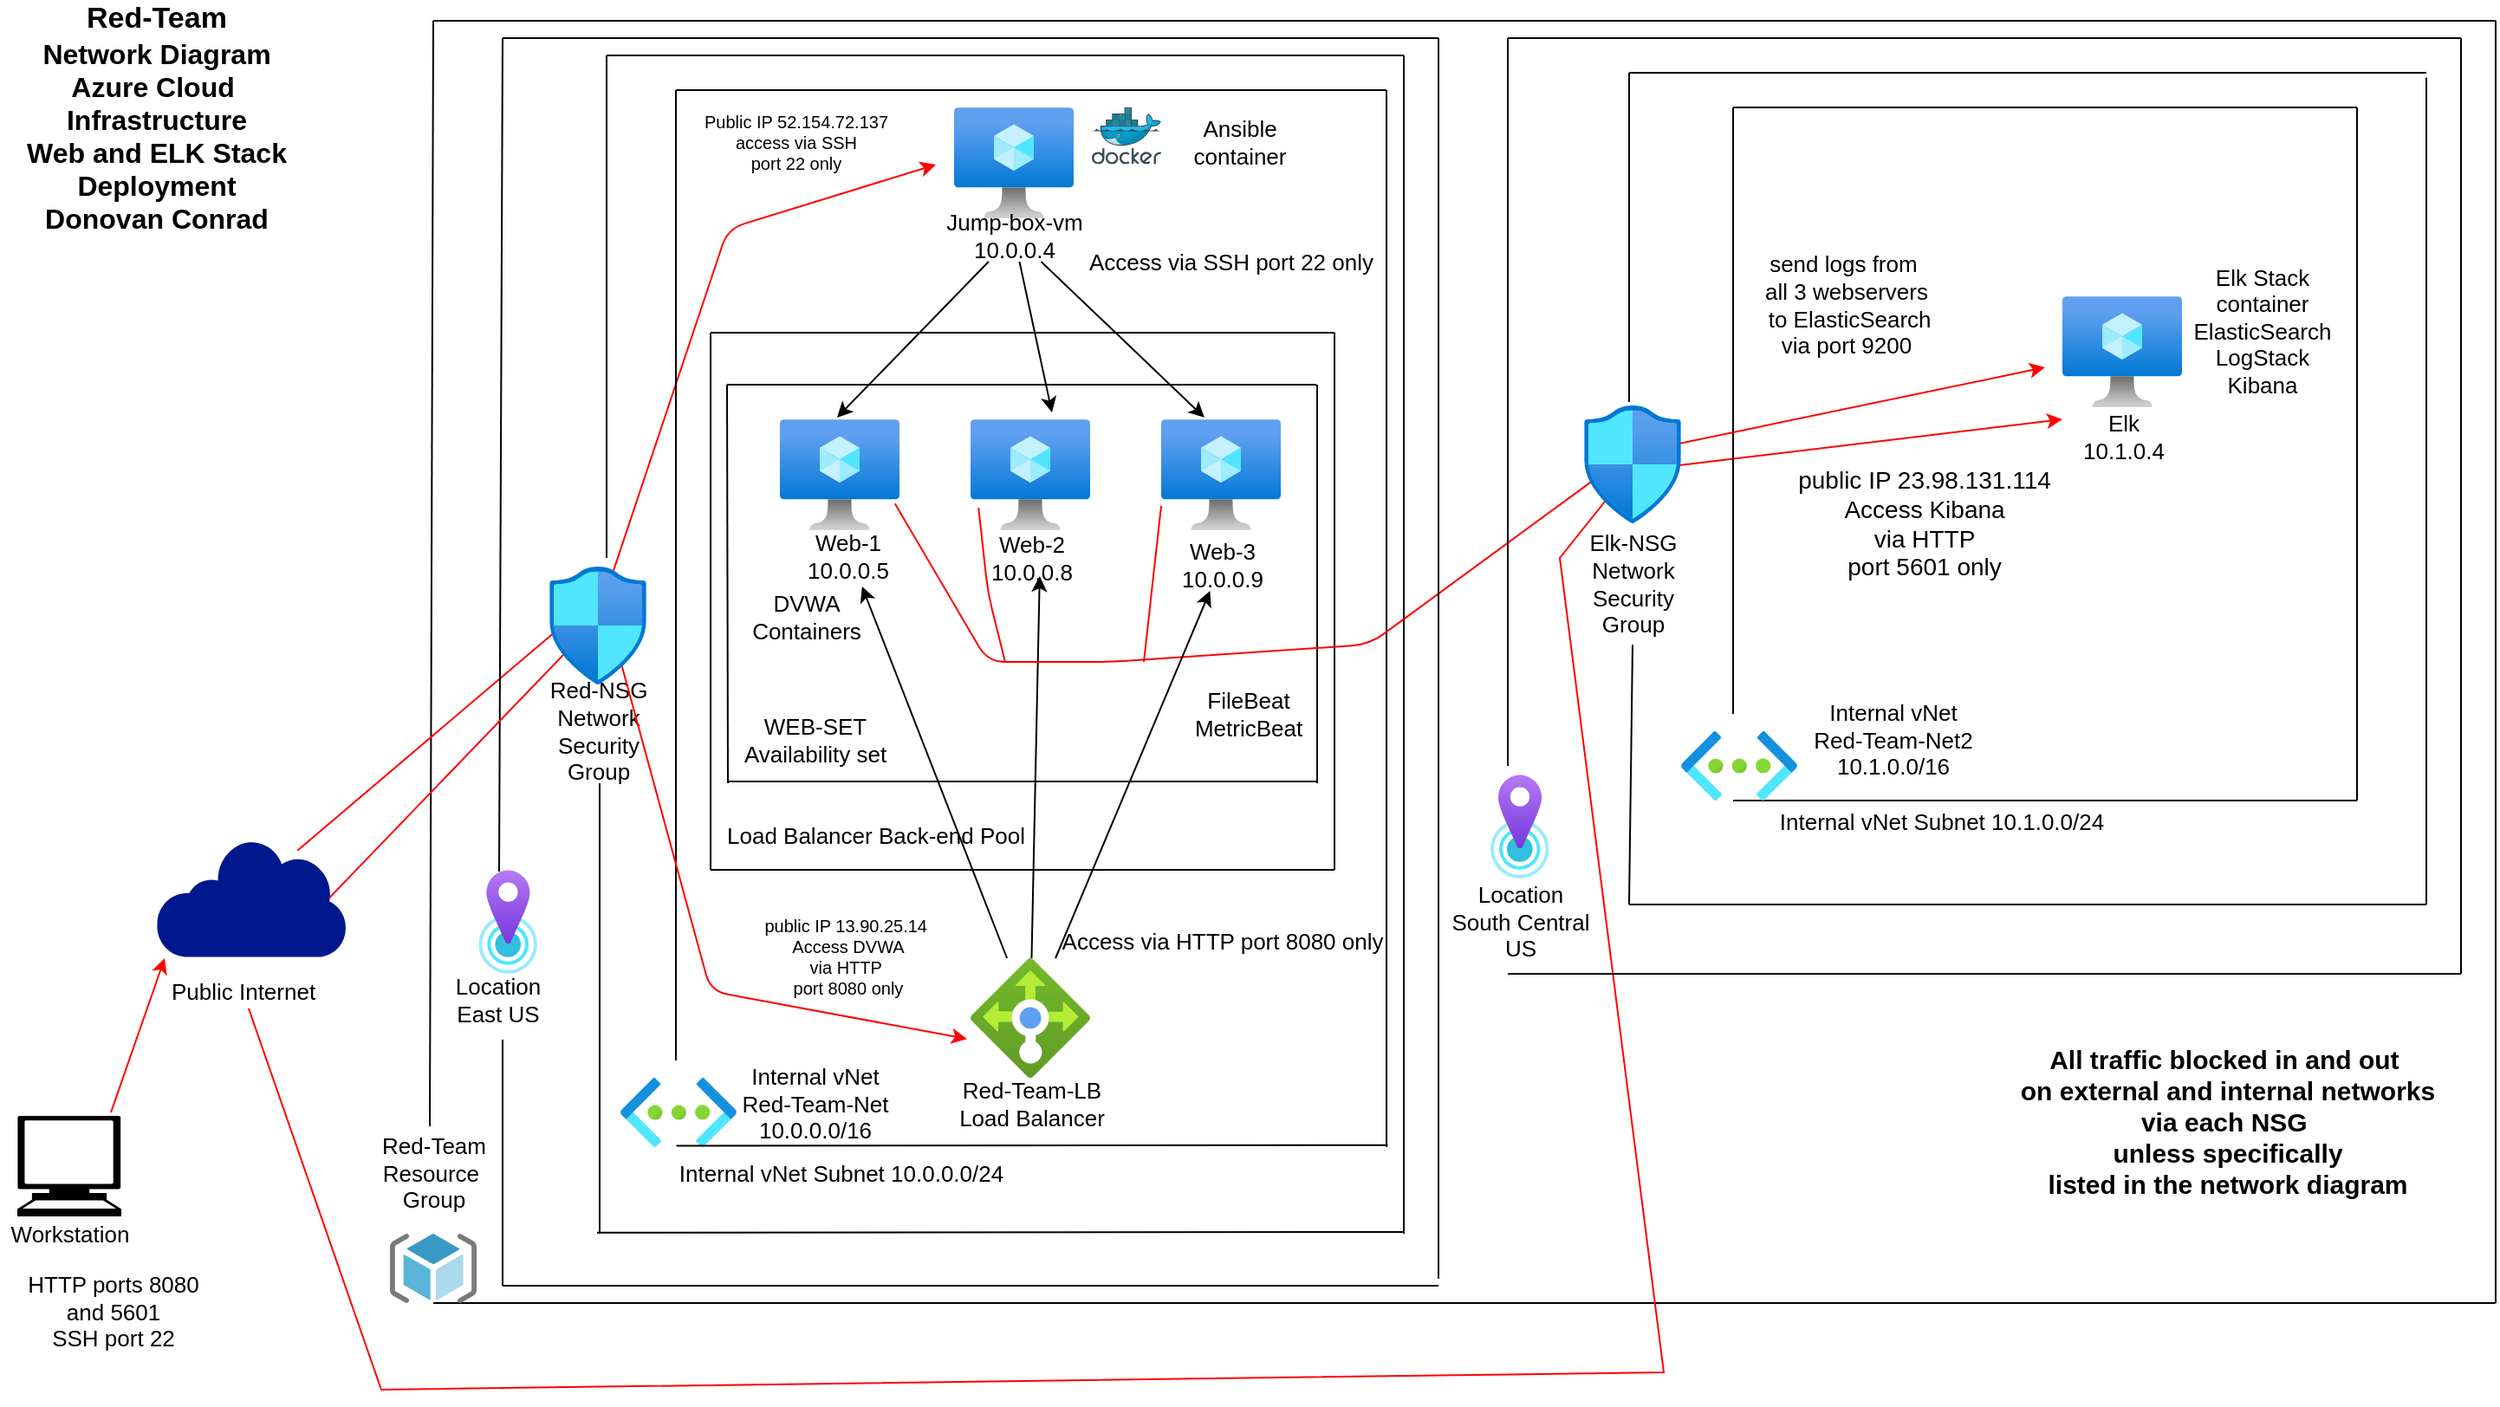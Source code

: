<mxfile version="13.9.9" type="google"><diagram id="zQIhqVB-w5W11-nqAka2" name="Page-1"><mxGraphModel dx="1038" dy="491" grid="1" gridSize="10" guides="1" tooltips="1" connect="1" arrows="1" fold="1" page="1" pageScale="1" pageWidth="850" pageHeight="1100" math="0" shadow="0"><root><mxCell id="0"/><mxCell id="1" parent="0"/><mxCell id="1DL_xK4Nz2h6n6z1T7p7-1" value="" style="aspect=fixed;html=1;points=[];align=center;image;fontSize=12;image=img/lib/azure2/compute/Virtual_Machine.svg;" parent="1" vertex="1"><mxGeometry x="550.5" y="60" width="69" height="64" as="geometry"/></mxCell><mxCell id="1DL_xK4Nz2h6n6z1T7p7-2" value="" style="aspect=fixed;html=1;points=[];align=center;image;fontSize=12;image=img/lib/azure2/compute/Virtual_Machine.svg;" parent="1" vertex="1"><mxGeometry x="450" y="240" width="69" height="64" as="geometry"/></mxCell><mxCell id="1DL_xK4Nz2h6n6z1T7p7-3" value="" style="aspect=fixed;html=1;points=[];align=center;image;fontSize=12;image=img/lib/azure2/compute/Virtual_Machine.svg;" parent="1" vertex="1"><mxGeometry x="670" y="240" width="69" height="64" as="geometry"/></mxCell><mxCell id="1DL_xK4Nz2h6n6z1T7p7-4" value="" style="aspect=fixed;html=1;points=[];align=center;image;fontSize=12;image=img/lib/azure2/compute/Virtual_Machine.svg;" parent="1" vertex="1"><mxGeometry x="560" y="240" width="69" height="64" as="geometry"/></mxCell><mxCell id="1DL_xK4Nz2h6n6z1T7p7-103" style="edgeStyle=none;rounded=0;orthogonalLoop=1;jettySize=auto;html=1;entryX=0.64;entryY=1.082;entryDx=0;entryDy=0;entryPerimeter=0;" parent="1" source="1DL_xK4Nz2h6n6z1T7p7-6" target="1DL_xK4Nz2h6n6z1T7p7-13" edge="1"><mxGeometry relative="1" as="geometry"/></mxCell><mxCell id="1DL_xK4Nz2h6n6z1T7p7-104" style="edgeStyle=none;rounded=0;orthogonalLoop=1;jettySize=auto;html=1;entryX=0.59;entryY=0.85;entryDx=0;entryDy=0;entryPerimeter=0;" parent="1" source="1DL_xK4Nz2h6n6z1T7p7-6" target="1DL_xK4Nz2h6n6z1T7p7-14" edge="1"><mxGeometry relative="1" as="geometry"/></mxCell><mxCell id="1DL_xK4Nz2h6n6z1T7p7-6" value="" style="aspect=fixed;html=1;points=[];align=center;image;fontSize=12;image=img/lib/azure2/networking/Load_Balancers.svg;" parent="1" vertex="1"><mxGeometry x="560" y="551" width="69" height="69" as="geometry"/></mxCell><mxCell id="1DL_xK4Nz2h6n6z1T7p7-10" value="" style="aspect=fixed;html=1;points=[];align=center;image;fontSize=12;image=img/lib/azure2/networking/Virtual_Networks.svg;" parent="1" vertex="1"><mxGeometry x="358" y="620" width="67" height="40" as="geometry"/></mxCell><mxCell id="1DL_xK4Nz2h6n6z1T7p7-107" style="edgeStyle=none;rounded=0;orthogonalLoop=1;jettySize=auto;html=1;entryX=0.478;entryY=-0.016;entryDx=0;entryDy=0;entryPerimeter=0;" parent="1" source="1DL_xK4Nz2h6n6z1T7p7-12" target="1DL_xK4Nz2h6n6z1T7p7-2" edge="1"><mxGeometry relative="1" as="geometry"/></mxCell><mxCell id="1DL_xK4Nz2h6n6z1T7p7-108" style="edgeStyle=none;rounded=0;orthogonalLoop=1;jettySize=auto;html=1;entryX=0.681;entryY=-0.062;entryDx=0;entryDy=0;entryPerimeter=0;" parent="1" source="1DL_xK4Nz2h6n6z1T7p7-12" target="1DL_xK4Nz2h6n6z1T7p7-4" edge="1"><mxGeometry relative="1" as="geometry"/></mxCell><mxCell id="1DL_xK4Nz2h6n6z1T7p7-109" style="edgeStyle=none;rounded=0;orthogonalLoop=1;jettySize=auto;html=1;entryX=0.362;entryY=-0.016;entryDx=0;entryDy=0;entryPerimeter=0;" parent="1" source="1DL_xK4Nz2h6n6z1T7p7-12" target="1DL_xK4Nz2h6n6z1T7p7-3" edge="1"><mxGeometry relative="1" as="geometry"/></mxCell><mxCell id="1DL_xK4Nz2h6n6z1T7p7-12" value="&lt;font style=&quot;font-size: 13px&quot;&gt;Jump-box-vm&lt;br&gt;10.0.0.4&lt;/font&gt;" style="text;html=1;resizable=0;autosize=1;align=center;verticalAlign=middle;points=[];fillColor=none;strokeColor=none;rounded=0;" parent="1" vertex="1"><mxGeometry x="540" y="119" width="90" height="30" as="geometry"/></mxCell><mxCell id="1DL_xK4Nz2h6n6z1T7p7-13" value="&lt;font style=&quot;font-size: 13px&quot;&gt;Web-1&lt;br&gt;&lt;/font&gt;&lt;font style=&quot;font-size: 13px&quot;&gt;10.0.0.5&lt;/font&gt;" style="text;html=1;resizable=0;autosize=1;align=center;verticalAlign=middle;points=[];fillColor=none;strokeColor=none;rounded=0;" parent="1" vertex="1"><mxGeometry x="459" y="304" width="60" height="30" as="geometry"/></mxCell><mxCell id="1DL_xK4Nz2h6n6z1T7p7-14" value="&lt;font style=&quot;font-size: 13px&quot;&gt;Web-2&lt;br&gt;10.0.0.8&lt;/font&gt;" style="text;html=1;resizable=0;autosize=1;align=center;verticalAlign=middle;points=[];fillColor=none;strokeColor=none;rounded=0;" parent="1" vertex="1"><mxGeometry x="564.5" y="305" width="60" height="30" as="geometry"/></mxCell><mxCell id="1DL_xK4Nz2h6n6z1T7p7-16" value="&lt;font style=&quot;font-size: 13px&quot;&gt;Red-Team-LB&lt;br&gt;Load Balancer&lt;/font&gt;" style="text;html=1;resizable=0;autosize=1;align=center;verticalAlign=middle;points=[];fillColor=none;strokeColor=none;rounded=0;" parent="1" vertex="1"><mxGeometry x="544.5" y="620" width="100" height="30" as="geometry"/></mxCell><mxCell id="1DL_xK4Nz2h6n6z1T7p7-106" value="&lt;font style=&quot;font-size: 13px&quot;&gt;Access via HTTP port 8080 only&lt;/font&gt;" style="text;html=1;resizable=0;autosize=1;align=center;verticalAlign=middle;points=[];fillColor=none;strokeColor=none;rounded=0;" parent="1" vertex="1"><mxGeometry x="604.5" y="531" width="200" height="20" as="geometry"/></mxCell><mxCell id="1DL_xK4Nz2h6n6z1T7p7-110" value="&lt;font style=&quot;font-size: 13px&quot;&gt;Access via SSH port 22 only&lt;/font&gt;" style="text;html=1;resizable=0;autosize=1;align=center;verticalAlign=middle;points=[];fillColor=none;strokeColor=none;rounded=0;" parent="1" vertex="1"><mxGeometry x="619.5" y="139" width="180" height="20" as="geometry"/></mxCell><mxCell id="1DL_xK4Nz2h6n6z1T7p7-17" value="&lt;font style=&quot;font-size: 13px&quot;&gt;Red-NSG&lt;br&gt;Network&lt;br&gt;Security&lt;br&gt;Group&lt;/font&gt;" style="text;html=1;resizable=0;autosize=1;align=center;verticalAlign=middle;points=[];fillColor=none;strokeColor=none;rounded=0;" parent="1" vertex="1"><mxGeometry x="310" y="390" width="70" height="60" as="geometry"/></mxCell><mxCell id="r9UZw7GilOjaZK9lba4t-3" value="" style="endArrow=none;html=1;" parent="1" edge="1"><mxGeometry width="50" height="50" relative="1" as="geometry"><mxPoint x="350" y="30" as="sourcePoint"/><mxPoint x="810" y="30" as="targetPoint"/></mxGeometry></mxCell><mxCell id="r9UZw7GilOjaZK9lba4t-4" value="" style="endArrow=none;html=1;" parent="1" edge="1"><mxGeometry width="50" height="50" relative="1" as="geometry"><mxPoint x="810" y="710" as="sourcePoint"/><mxPoint x="810" y="30" as="targetPoint"/></mxGeometry></mxCell><mxCell id="r9UZw7GilOjaZK9lba4t-5" value="" style="endArrow=none;html=1;" parent="1" edge="1"><mxGeometry width="50" height="50" relative="1" as="geometry"><mxPoint x="344.5" y="709.41" as="sourcePoint"/><mxPoint x="810" y="709" as="targetPoint"/><Array as="points"/></mxGeometry></mxCell><mxCell id="r9UZw7GilOjaZK9lba4t-8" value="" style="endArrow=none;html=1;" parent="1" edge="1"><mxGeometry width="50" height="50" relative="1" as="geometry"><mxPoint x="250" y="10" as="sourcePoint"/><mxPoint x="1440" y="10" as="targetPoint"/></mxGeometry></mxCell><mxCell id="r9UZw7GilOjaZK9lba4t-9" value="" style="endArrow=none;html=1;" parent="1" edge="1"><mxGeometry width="50" height="50" relative="1" as="geometry"><mxPoint x="1440" y="750" as="sourcePoint"/><mxPoint x="1440" y="10" as="targetPoint"/></mxGeometry></mxCell><mxCell id="RFESbUjClqgEmitjcKsk-2" value="Elk&lt;br&gt;10.1.0.4" style="edgeLabel;html=1;align=center;verticalAlign=middle;resizable=0;points=[];fontSize=13;" parent="r9UZw7GilOjaZK9lba4t-9" vertex="1" connectable="0"><mxGeometry x="-0.599" y="-1" relative="1" as="geometry"><mxPoint x="-216.5" y="-351.76" as="offset"/></mxGeometry></mxCell><mxCell id="r9UZw7GilOjaZK9lba4t-10" value="" style="endArrow=none;html=1;exitX=0.475;exitY=-0.04;exitDx=0;exitDy=0;exitPerimeter=0;" parent="1" source="r9UZw7GilOjaZK9lba4t-38" edge="1"><mxGeometry width="50" height="50" relative="1" as="geometry"><mxPoint x="250" y="600" as="sourcePoint"/><mxPoint x="250" y="10" as="targetPoint"/></mxGeometry></mxCell><mxCell id="r9UZw7GilOjaZK9lba4t-11" value="" style="endArrow=none;html=1;" parent="1" edge="1"><mxGeometry width="50" height="50" relative="1" as="geometry"><mxPoint x="250" y="750" as="sourcePoint"/><mxPoint x="1440" y="750" as="targetPoint"/></mxGeometry></mxCell><mxCell id="r9UZw7GilOjaZK9lba4t-14" value="" style="endArrow=classic;html=1;exitX=0.661;exitY=0.032;exitDx=0;exitDy=0;exitPerimeter=0;strokeColor=#FF0000;" parent="1" edge="1" source="1DL_xK4Nz2h6n6z1T7p7-7"><mxGeometry width="50" height="50" relative="1" as="geometry"><mxPoint x="240" y="90" as="sourcePoint"/><mxPoint x="540" y="93" as="targetPoint"/><Array as="points"><mxPoint x="420" y="130"/></Array></mxGeometry></mxCell><mxCell id="r9UZw7GilOjaZK9lba4t-15" value="&lt;font style=&quot;font-size: 10px;&quot;&gt;Public IP 52.154.72.137&lt;br style=&quot;font-size: 10px;&quot;&gt;access via SSH &lt;br style=&quot;font-size: 10px;&quot;&gt;port 22 only&lt;/font&gt;" style="text;html=1;resizable=0;autosize=1;align=center;verticalAlign=middle;points=[];fillColor=none;strokeColor=none;rounded=0;fontSize=10;" parent="1" vertex="1"><mxGeometry x="399" y="60" width="120" height="40" as="geometry"/></mxCell><mxCell id="r9UZw7GilOjaZK9lba4t-16" value="Ansible&lt;br&gt;container" style="text;html=1;resizable=0;autosize=1;align=center;verticalAlign=middle;points=[];fillColor=none;strokeColor=none;rounded=0;fontSize=13;" parent="1" vertex="1"><mxGeometry x="680" y="60" width="70" height="40" as="geometry"/></mxCell><mxCell id="r9UZw7GilOjaZK9lba4t-18" value="" style="endArrow=none;html=1;" parent="1" edge="1"><mxGeometry width="50" height="50" relative="1" as="geometry"><mxPoint x="420" y="450" as="sourcePoint"/><mxPoint x="419.5" y="220" as="targetPoint"/></mxGeometry></mxCell><mxCell id="r9UZw7GilOjaZK9lba4t-19" value="" style="endArrow=none;html=1;" parent="1" edge="1"><mxGeometry width="50" height="50" relative="1" as="geometry"><mxPoint x="419.5" y="220" as="sourcePoint"/><mxPoint x="759.5" y="220" as="targetPoint"/></mxGeometry></mxCell><mxCell id="r9UZw7GilOjaZK9lba4t-20" value="" style="endArrow=none;html=1;" parent="1" edge="1"><mxGeometry width="50" height="50" relative="1" as="geometry"><mxPoint x="420" y="449" as="sourcePoint"/><mxPoint x="760" y="449" as="targetPoint"/></mxGeometry></mxCell><mxCell id="r9UZw7GilOjaZK9lba4t-21" value="" style="endArrow=none;html=1;" parent="1" edge="1"><mxGeometry width="50" height="50" relative="1" as="geometry"><mxPoint x="760" y="450" as="sourcePoint"/><mxPoint x="760" y="220" as="targetPoint"/></mxGeometry></mxCell><mxCell id="r9UZw7GilOjaZK9lba4t-22" value="WEB-SET&lt;br style=&quot;font-size: 13px;&quot;&gt;Availability set" style="text;html=1;resizable=0;autosize=1;align=center;verticalAlign=middle;points=[];fillColor=none;strokeColor=none;rounded=0;fontSize=13;" parent="1" vertex="1"><mxGeometry x="420" y="405" width="100" height="40" as="geometry"/></mxCell><mxCell id="r9UZw7GilOjaZK9lba4t-23" value="&lt;font style=&quot;font-size: 13px&quot;&gt;Internal vNet&lt;br&gt;Red-Team-Net&lt;br&gt;10.0.0.0/16&lt;/font&gt;" style="text;html=1;resizable=0;autosize=1;align=center;verticalAlign=middle;points=[];fillColor=none;strokeColor=none;rounded=0;" parent="1" vertex="1"><mxGeometry x="420" y="610" width="100" height="50" as="geometry"/></mxCell><mxCell id="r9UZw7GilOjaZK9lba4t-24" value="" style="aspect=fixed;html=1;points=[];align=center;image;fontSize=12;image=img/lib/mscae/Docker.svg;" parent="1" vertex="1"><mxGeometry x="630" y="60" width="40" height="32.8" as="geometry"/></mxCell><mxCell id="r9UZw7GilOjaZK9lba4t-27" value="&lt;font style=&quot;font-size: 10px;&quot;&gt;public IP 13.90.25.14&amp;nbsp;&lt;br style=&quot;font-size: 10px;&quot;&gt;Access DVWA &lt;br style=&quot;font-size: 10px;&quot;&gt;via HTTP&amp;nbsp;&lt;br style=&quot;font-size: 10px;&quot;&gt;port 8080 only&lt;/font&gt;" style="text;html=1;resizable=0;autosize=1;align=center;verticalAlign=middle;points=[];fillColor=none;strokeColor=none;rounded=0;fontSize=10;" parent="1" vertex="1"><mxGeometry x="434" y="525" width="110" height="50" as="geometry"/></mxCell><mxCell id="r9UZw7GilOjaZK9lba4t-28" value="" style="endArrow=none;html=1;fontSize=13;" parent="1" edge="1"><mxGeometry width="50" height="50" relative="1" as="geometry"><mxPoint x="390" y="610" as="sourcePoint"/><mxPoint x="390" y="50" as="targetPoint"/></mxGeometry></mxCell><mxCell id="r9UZw7GilOjaZK9lba4t-29" value="" style="endArrow=none;html=1;fontSize=13;" parent="1" edge="1"><mxGeometry width="50" height="50" relative="1" as="geometry"><mxPoint x="800" y="50" as="sourcePoint"/><mxPoint x="390" y="50" as="targetPoint"/></mxGeometry></mxCell><mxCell id="r9UZw7GilOjaZK9lba4t-30" value="" style="endArrow=none;html=1;fontSize=13;" parent="1" edge="1"><mxGeometry width="50" height="50" relative="1" as="geometry"><mxPoint x="800" y="660" as="sourcePoint"/><mxPoint x="800" y="50" as="targetPoint"/></mxGeometry></mxCell><mxCell id="r9UZw7GilOjaZK9lba4t-31" value="" style="endArrow=none;html=1;fontSize=13;" parent="1" edge="1"><mxGeometry width="50" height="50" relative="1" as="geometry"><mxPoint x="390.25" y="659.23" as="sourcePoint"/><mxPoint x="800.75" y="658.82" as="targetPoint"/></mxGeometry></mxCell><mxCell id="r9UZw7GilOjaZK9lba4t-34" value="" style="endArrow=none;html=1;fontSize=13;" parent="1" edge="1"><mxGeometry width="50" height="50" relative="1" as="geometry"><mxPoint x="350" y="320" as="sourcePoint"/><mxPoint x="350" y="30" as="targetPoint"/></mxGeometry></mxCell><mxCell id="r9UZw7GilOjaZK9lba4t-35" value="" style="endArrow=none;html=1;fontSize=13;" parent="1" edge="1"><mxGeometry width="50" height="50" relative="1" as="geometry"><mxPoint x="346" y="710" as="sourcePoint"/><mxPoint x="346" y="450" as="targetPoint"/></mxGeometry></mxCell><mxCell id="r9UZw7GilOjaZK9lba4t-37" value="" style="aspect=fixed;html=1;points=[];align=center;image;fontSize=12;image=img/lib/mscae/ResourceGroup.svg;" parent="1" vertex="1"><mxGeometry x="225" y="710" width="50" height="40" as="geometry"/></mxCell><mxCell id="r9UZw7GilOjaZK9lba4t-38" value="&lt;div&gt;Red-Team&lt;/div&gt;&lt;div&gt;Resource&amp;nbsp;&lt;/div&gt;&lt;div&gt;Group&lt;/div&gt;" style="text;html=1;resizable=0;autosize=1;align=center;verticalAlign=middle;points=[];fillColor=none;strokeColor=none;rounded=0;fontSize=13;" parent="1" vertex="1"><mxGeometry x="210" y="650" width="80" height="50" as="geometry"/></mxCell><mxCell id="r9UZw7GilOjaZK9lba4t-40" value="&lt;b style=&quot;font-size: 17px&quot;&gt;Red-Team&lt;br&gt;&lt;/b&gt;&lt;b&gt;&lt;font style=&quot;font-size: 16px&quot;&gt;Network Diagram&lt;br&gt;Azure Cloud&amp;nbsp;&lt;br&gt;Infrastructure&lt;br&gt;Web and ELK Stack &lt;br&gt;Deployment&lt;br&gt;Donovan Conrad&lt;br&gt;&lt;br&gt;&lt;/font&gt;&lt;/b&gt;" style="text;html=1;resizable=0;autosize=1;align=center;verticalAlign=middle;points=[];fillColor=none;strokeColor=none;rounded=0;fontSize=13;" parent="1" vertex="1"><mxGeometry x="5" y="6.4" width="170" height="140" as="geometry"/></mxCell><mxCell id="r9UZw7GilOjaZK9lba4t-42" value="" style="aspect=fixed;pointerEvents=1;shadow=0;dashed=0;html=1;strokeColor=none;labelPosition=center;verticalLabelPosition=bottom;verticalAlign=top;align=center;fillColor=#00188D;shape=mxgraph.mscae.enterprise.internet;fontSize=13;" parent="1" vertex="1"><mxGeometry x="90" y="482" width="110" height="68.2" as="geometry"/></mxCell><mxCell id="RFESbUjClqgEmitjcKsk-20" value="" style="edgeStyle=none;rounded=0;orthogonalLoop=1;jettySize=auto;html=1;fontSize=13;strokeColor=#FF0000;" parent="1" source="r9UZw7GilOjaZK9lba4t-43" edge="1"><mxGeometry relative="1" as="geometry"><mxPoint x="1190" y="240" as="targetPoint"/><Array as="points"><mxPoint x="220" y="800"/><mxPoint x="960" y="790"/><mxPoint x="900" y="320"/><mxPoint x="940" y="270"/></Array></mxGeometry></mxCell><mxCell id="r9UZw7GilOjaZK9lba4t-43" value="Public Internet&lt;br&gt;" style="text;html=1;resizable=0;autosize=1;align=center;verticalAlign=middle;points=[];fillColor=none;strokeColor=none;rounded=0;fontSize=13;" parent="1" vertex="1"><mxGeometry x="90" y="560" width="100" height="20" as="geometry"/></mxCell><mxCell id="r9UZw7GilOjaZK9lba4t-44" value="" style="endArrow=none;html=1;fontSize=13;entryX=0.046;entryY=0.562;entryDx=0;entryDy=0;entryPerimeter=0;exitX=0.742;exitY=0.1;exitDx=0;exitDy=0;exitPerimeter=0;strokeColor=#FF0000;" parent="1" source="r9UZw7GilOjaZK9lba4t-42" edge="1" target="1DL_xK4Nz2h6n6z1T7p7-7"><mxGeometry width="50" height="50" relative="1" as="geometry"><mxPoint x="86" y="470" as="sourcePoint"/><mxPoint x="240" y="90" as="targetPoint"/><Array as="points"/></mxGeometry></mxCell><mxCell id="r9UZw7GilOjaZK9lba4t-47" value="" style="endArrow=none;html=1;fontSize=13;" parent="1" edge="1"><mxGeometry width="50" height="50" relative="1" as="geometry"><mxPoint x="410" y="190" as="sourcePoint"/><mxPoint x="770" y="190" as="targetPoint"/></mxGeometry></mxCell><mxCell id="r9UZw7GilOjaZK9lba4t-48" value="" style="endArrow=none;html=1;fontSize=13;" parent="1" edge="1"><mxGeometry width="50" height="50" relative="1" as="geometry"><mxPoint x="410" y="500" as="sourcePoint"/><mxPoint x="770" y="500" as="targetPoint"/></mxGeometry></mxCell><mxCell id="r9UZw7GilOjaZK9lba4t-49" value="" style="endArrow=none;html=1;fontSize=13;" parent="1" edge="1"><mxGeometry width="50" height="50" relative="1" as="geometry"><mxPoint x="770" y="500" as="sourcePoint"/><mxPoint x="770" y="190" as="targetPoint"/></mxGeometry></mxCell><mxCell id="r9UZw7GilOjaZK9lba4t-50" value="" style="endArrow=none;html=1;fontSize=13;" parent="1" edge="1"><mxGeometry width="50" height="50" relative="1" as="geometry"><mxPoint x="410" y="500" as="sourcePoint"/><mxPoint x="410" y="190" as="targetPoint"/></mxGeometry></mxCell><mxCell id="r9UZw7GilOjaZK9lba4t-51" value="Load Balancer Back-end Pool" style="text;html=1;resizable=0;autosize=1;align=center;verticalAlign=middle;points=[];fillColor=none;strokeColor=none;rounded=0;fontSize=13;" parent="1" vertex="1"><mxGeometry x="410" y="470" width="190" height="20" as="geometry"/></mxCell><mxCell id="r9UZw7GilOjaZK9lba4t-53" value="DVWA &lt;br&gt;Containers" style="text;html=1;resizable=0;autosize=1;align=center;verticalAlign=middle;points=[];fillColor=none;strokeColor=none;rounded=0;fontSize=13;" parent="1" vertex="1"><mxGeometry x="425" y="334" width="80" height="40" as="geometry"/></mxCell><mxCell id="r9UZw7GilOjaZK9lba4t-54" value="Internal vNet Subnet 10.0.0.0/24" style="text;html=1;resizable=0;autosize=1;align=center;verticalAlign=middle;points=[];fillColor=none;strokeColor=none;rounded=0;fontSize=13;" parent="1" vertex="1"><mxGeometry x="384.5" y="665" width="200" height="20" as="geometry"/></mxCell><mxCell id="r9UZw7GilOjaZK9lba4t-56" value="" style="shape=mxgraph.signs.tech.computer;html=1;pointerEvents=1;fillColor=#000000;strokeColor=none;verticalLabelPosition=bottom;verticalAlign=top;align=center;fontSize=13;" parent="1" vertex="1"><mxGeometry x="10" y="642" width="60" height="58" as="geometry"/></mxCell><mxCell id="r9UZw7GilOjaZK9lba4t-57" value="Workstation" style="text;html=1;resizable=0;autosize=1;align=center;verticalAlign=middle;points=[];fillColor=none;strokeColor=none;rounded=0;fontSize=13;" parent="1" vertex="1"><mxGeometry y="700" width="80" height="20" as="geometry"/></mxCell><mxCell id="r9UZw7GilOjaZK9lba4t-58" value="" style="endArrow=classic;html=1;fontSize=13;entryX=0.05;entryY=-0.45;entryDx=0;entryDy=0;entryPerimeter=0;strokeColor=#FF0000;" parent="1" target="r9UZw7GilOjaZK9lba4t-43" edge="1"><mxGeometry width="50" height="50" relative="1" as="geometry"><mxPoint x="64" y="640" as="sourcePoint"/><mxPoint x="440" y="320" as="targetPoint"/><Array as="points"/></mxGeometry></mxCell><mxCell id="r9UZw7GilOjaZK9lba4t-59" value="HTTP ports 8080&lt;br&gt;and 5601&lt;br&gt;SSH port 22" style="text;html=1;resizable=0;autosize=1;align=center;verticalAlign=middle;points=[];fillColor=none;strokeColor=none;rounded=0;fontSize=13;" parent="1" vertex="1"><mxGeometry x="10" y="730" width="110" height="50" as="geometry"/></mxCell><mxCell id="RFESbUjClqgEmitjcKsk-1" value="" style="aspect=fixed;html=1;points=[];align=center;image;fontSize=12;image=img/lib/azure2/compute/Virtual_Machine.svg;" parent="1" vertex="1"><mxGeometry x="1190" y="169" width="69" height="64" as="geometry"/></mxCell><mxCell id="RFESbUjClqgEmitjcKsk-4" value="" style="endArrow=none;html=1;fontSize=13;" parent="1" edge="1"><mxGeometry width="50" height="50" relative="1" as="geometry"><mxPoint x="1000" y="410" as="sourcePoint"/><mxPoint x="1000" y="60" as="targetPoint"/></mxGeometry></mxCell><mxCell id="RFESbUjClqgEmitjcKsk-5" value="" style="endArrow=none;html=1;fontSize=13;" parent="1" edge="1"><mxGeometry width="50" height="50" relative="1" as="geometry"><mxPoint x="1360" y="460" as="sourcePoint"/><mxPoint x="1360" y="60" as="targetPoint"/></mxGeometry></mxCell><mxCell id="RFESbUjClqgEmitjcKsk-6" value="" style="endArrow=none;html=1;fontSize=13;" parent="1" edge="1"><mxGeometry width="50" height="50" relative="1" as="geometry"><mxPoint x="1000" y="60" as="sourcePoint"/><mxPoint x="1360" y="60" as="targetPoint"/></mxGeometry></mxCell><mxCell id="RFESbUjClqgEmitjcKsk-7" value="" style="endArrow=none;html=1;fontSize=13;" parent="1" edge="1"><mxGeometry width="50" height="50" relative="1" as="geometry"><mxPoint x="1000" y="460" as="sourcePoint"/><mxPoint x="1360" y="460" as="targetPoint"/></mxGeometry></mxCell><mxCell id="RFESbUjClqgEmitjcKsk-8" value="Internal vNet Subnet 10.1.0.0/24" style="text;html=1;resizable=0;autosize=1;align=center;verticalAlign=middle;points=[];fillColor=none;strokeColor=none;rounded=0;fontSize=13;" parent="1" vertex="1"><mxGeometry x="1020" y="462.0" width="200" height="20" as="geometry"/></mxCell><mxCell id="RFESbUjClqgEmitjcKsk-10" value="&lt;div&gt;Internal vNet&lt;/div&gt;&lt;div&gt;Red-Team-Net2&lt;/div&gt;&lt;div&gt;10.1.0.0/16&lt;/div&gt;" style="text;html=1;resizable=0;autosize=1;align=center;verticalAlign=middle;points=[];fillColor=none;strokeColor=none;rounded=0;fontSize=13;" parent="1" vertex="1"><mxGeometry x="1037" y="400" width="110" height="50" as="geometry"/></mxCell><mxCell id="RFESbUjClqgEmitjcKsk-11" value="" style="aspect=fixed;html=1;points=[];align=center;image;fontSize=12;image=img/lib/azure2/networking/Virtual_Networks.svg;" parent="1" vertex="1"><mxGeometry x="970" y="420" width="67" height="40" as="geometry"/></mxCell><mxCell id="RFESbUjClqgEmitjcKsk-13" value="Elk-NSG&lt;br&gt;Network&lt;br&gt;Security&lt;br&gt;Group" style="text;html=1;resizable=0;autosize=1;align=center;verticalAlign=middle;points=[];fillColor=none;strokeColor=none;rounded=0;fontSize=13;" parent="1" vertex="1"><mxGeometry x="907" y="300" width="70" height="70" as="geometry"/></mxCell><mxCell id="RFESbUjClqgEmitjcKsk-14" value="" style="endArrow=none;html=1;fontSize=13;" parent="1" edge="1"><mxGeometry width="50" height="50" relative="1" as="geometry"><mxPoint x="940" y="230" as="sourcePoint"/><mxPoint x="940" y="40" as="targetPoint"/></mxGeometry></mxCell><mxCell id="RFESbUjClqgEmitjcKsk-15" value="" style="endArrow=none;html=1;fontSize=13;" parent="1" edge="1"><mxGeometry width="50" height="50" relative="1" as="geometry"><mxPoint x="940" y="40" as="sourcePoint"/><mxPoint x="1400" y="40" as="targetPoint"/></mxGeometry></mxCell><mxCell id="RFESbUjClqgEmitjcKsk-16" value="" style="endArrow=none;html=1;fontSize=13;" parent="1" edge="1"><mxGeometry width="50" height="50" relative="1" as="geometry"><mxPoint x="1400" y="520" as="sourcePoint"/><mxPoint x="1400" y="42.8" as="targetPoint"/></mxGeometry></mxCell><mxCell id="RFESbUjClqgEmitjcKsk-17" value="" style="endArrow=none;html=1;fontSize=13;" parent="1" edge="1"><mxGeometry width="50" height="50" relative="1" as="geometry"><mxPoint x="940" y="520" as="sourcePoint"/><mxPoint x="1400" y="520" as="targetPoint"/></mxGeometry></mxCell><mxCell id="RFESbUjClqgEmitjcKsk-18" value="" style="endArrow=none;html=1;fontSize=13;" parent="1" edge="1"><mxGeometry width="50" height="50" relative="1" as="geometry"><mxPoint x="940" y="520" as="sourcePoint"/><mxPoint x="942" y="370" as="targetPoint"/></mxGeometry></mxCell><mxCell id="RFESbUjClqgEmitjcKsk-19" value="Elk Stack&lt;br&gt;container&lt;br&gt;ElasticSearch&lt;br&gt;LogStack&lt;br&gt;Kibana&lt;br&gt;" style="text;html=1;resizable=0;autosize=1;align=center;verticalAlign=middle;points=[];fillColor=none;strokeColor=none;rounded=0;fontSize=13;" parent="1" vertex="1"><mxGeometry x="1260" y="144" width="90" height="90" as="geometry"/></mxCell><mxCell id="RFESbUjClqgEmitjcKsk-24" value="&lt;div style=&quot;font-size: 15px&quot;&gt;&lt;b&gt;&lt;font style=&quot;font-size: 15px&quot;&gt;All traffic blocked in and out&amp;nbsp;&lt;/font&gt;&lt;/b&gt;&lt;/div&gt;&lt;div style=&quot;font-size: 15px&quot;&gt;&lt;b&gt;&lt;font style=&quot;font-size: 15px&quot;&gt;on external and internal networks&lt;/font&gt;&lt;/b&gt;&lt;/div&gt;&lt;div style=&quot;font-size: 15px&quot;&gt;&lt;b&gt;&lt;font style=&quot;font-size: 15px&quot;&gt;via each NSG&amp;nbsp;&lt;/font&gt;&lt;/b&gt;&lt;/div&gt;&lt;div style=&quot;font-size: 15px&quot;&gt;&lt;b&gt;&lt;font style=&quot;font-size: 15px&quot;&gt;unless specifically&lt;/font&gt;&lt;/b&gt;&lt;/div&gt;&lt;div style=&quot;font-size: 15px&quot;&gt;&lt;b&gt;&lt;font style=&quot;font-size: 15px&quot;&gt;listed in the network diagram&lt;/font&gt;&lt;/b&gt;&lt;/div&gt;" style="text;html=1;resizable=0;autosize=1;align=center;verticalAlign=middle;points=[];fillColor=none;strokeColor=none;rounded=0;fontSize=13;" parent="1" vertex="1"><mxGeometry x="1160" y="600" width="250" height="90" as="geometry"/></mxCell><mxCell id="RFESbUjClqgEmitjcKsk-25" value="" style="endArrow=classic;html=1;fontSize=13;exitX=0.962;exitY=0.76;exitDx=0;exitDy=0;exitPerimeter=0;strokeColor=#FF0000;" parent="1" source="1DL_xK4Nz2h6n6z1T7p7-2" edge="1"><mxGeometry width="50" height="50" relative="1" as="geometry"><mxPoint x="680" y="380" as="sourcePoint"/><mxPoint x="1180" y="210" as="targetPoint"/><Array as="points"><mxPoint x="570" y="380"/><mxPoint x="640" y="380"/><mxPoint x="790" y="370"/><mxPoint x="940" y="260"/></Array></mxGeometry></mxCell><mxCell id="RFESbUjClqgEmitjcKsk-26" value="" style="endArrow=none;html=1;fontSize=13;entryX=0.067;entryY=0.797;entryDx=0;entryDy=0;entryPerimeter=0;strokeColor=#FF0000;" parent="1" target="1DL_xK4Nz2h6n6z1T7p7-4" edge="1"><mxGeometry width="50" height="50" relative="1" as="geometry"><mxPoint x="580" y="380" as="sourcePoint"/><mxPoint x="562" y="310" as="targetPoint"/><Array as="points"><mxPoint x="570" y="340"/></Array></mxGeometry></mxCell><mxCell id="RFESbUjClqgEmitjcKsk-28" value="" style="endArrow=none;html=1;fontSize=13;entryX=0;entryY=0.781;entryDx=0;entryDy=0;entryPerimeter=0;strokeColor=#FF0000;" parent="1" target="1DL_xK4Nz2h6n6z1T7p7-3" edge="1"><mxGeometry width="50" height="50" relative="1" as="geometry"><mxPoint x="660" y="380" as="sourcePoint"/><mxPoint x="733" y="290" as="targetPoint"/></mxGeometry></mxCell><mxCell id="1DL_xK4Nz2h6n6z1T7p7-15" value="&lt;font style=&quot;font-size: 13px&quot;&gt;Web-3&lt;br&gt;10.0.0.9&lt;/font&gt;" style="text;html=1;resizable=0;autosize=1;align=center;verticalAlign=middle;points=[];fillColor=none;strokeColor=none;rounded=0;" parent="1" vertex="1"><mxGeometry x="674.5" y="309" width="60" height="30" as="geometry"/></mxCell><mxCell id="RFESbUjClqgEmitjcKsk-29" style="edgeStyle=none;rounded=0;orthogonalLoop=1;jettySize=auto;html=1;" parent="1" source="1DL_xK4Nz2h6n6z1T7p7-6" target="1DL_xK4Nz2h6n6z1T7p7-15" edge="1"><mxGeometry relative="1" as="geometry"><mxPoint x="603.198" y="551" as="sourcePoint"/><mxPoint x="669" y="290" as="targetPoint"/></mxGeometry></mxCell><mxCell id="RFESbUjClqgEmitjcKsk-30" value="&lt;font style=&quot;font-size: 14px&quot;&gt;public IP 23.98.131.114&lt;br&gt;Access Kibana &lt;br&gt;via HTTP&lt;br&gt;port 5601 only&lt;/font&gt;" style="text;html=1;resizable=0;autosize=1;align=center;verticalAlign=middle;points=[];fillColor=none;strokeColor=none;rounded=0;fontSize=13;" parent="1" vertex="1"><mxGeometry x="1030" y="265" width="160" height="70" as="geometry"/></mxCell><mxCell id="RFESbUjClqgEmitjcKsk-31" value="send logs from&amp;nbsp;&lt;br&gt;all 3 webservers&lt;br&gt;&amp;nbsp;to ElasticSearch&lt;br&gt;via port 9200" style="text;html=1;resizable=0;autosize=1;align=center;verticalAlign=middle;points=[];fillColor=none;strokeColor=none;rounded=0;fontSize=13;" parent="1" vertex="1"><mxGeometry x="1010" y="139" width="110" height="70" as="geometry"/></mxCell><mxCell id="RFESbUjClqgEmitjcKsk-33" value="FileBeat&lt;br&gt;MetricBeat&lt;br&gt;" style="text;html=1;resizable=0;autosize=1;align=center;verticalAlign=middle;points=[];fillColor=none;strokeColor=none;rounded=0;fontSize=13;" parent="1" vertex="1"><mxGeometry x="680" y="390" width="80" height="40" as="geometry"/></mxCell><mxCell id="KKUXpGgMfnoOpFadMLFp-1" value="" style="endArrow=none;html=1;" parent="1" edge="1"><mxGeometry width="50" height="50" relative="1" as="geometry"><mxPoint x="290" y="20" as="sourcePoint"/><mxPoint x="830" y="20" as="targetPoint"/></mxGeometry></mxCell><mxCell id="KKUXpGgMfnoOpFadMLFp-2" value="" style="endArrow=none;html=1;" parent="1" edge="1"><mxGeometry width="50" height="50" relative="1" as="geometry"><mxPoint x="830" y="736" as="sourcePoint"/><mxPoint x="830" y="20" as="targetPoint"/></mxGeometry></mxCell><mxCell id="KKUXpGgMfnoOpFadMLFp-3" value="" style="endArrow=none;html=1;" parent="1" edge="1"><mxGeometry width="50" height="50" relative="1" as="geometry"><mxPoint x="290" y="740" as="sourcePoint"/><mxPoint x="830" y="740" as="targetPoint"/></mxGeometry></mxCell><mxCell id="KKUXpGgMfnoOpFadMLFp-4" value="" style="endArrow=none;html=1;exitX=0.349;exitY=0.017;exitDx=0;exitDy=0;exitPerimeter=0;" parent="1" source="KKUXpGgMfnoOpFadMLFp-7" edge="1"><mxGeometry width="50" height="50" relative="1" as="geometry"><mxPoint x="290" y="490" as="sourcePoint"/><mxPoint x="290" y="20" as="targetPoint"/></mxGeometry></mxCell><mxCell id="KKUXpGgMfnoOpFadMLFp-5" value="&lt;font style=&quot;font-size: 13px&quot;&gt;Location&lt;br&gt;East US&lt;/font&gt;" style="text;html=1;resizable=0;autosize=1;align=center;verticalAlign=middle;points=[];fillColor=none;strokeColor=none;rounded=0;" parent="1" vertex="1"><mxGeometry x="257" y="560" width="60" height="30" as="geometry"/></mxCell><mxCell id="KKUXpGgMfnoOpFadMLFp-6" value="" style="endArrow=none;html=1;entryX=0.55;entryY=1.267;entryDx=0;entryDy=0;entryPerimeter=0;" parent="1" target="KKUXpGgMfnoOpFadMLFp-5" edge="1"><mxGeometry width="50" height="50" relative="1" as="geometry"><mxPoint x="290" y="740" as="sourcePoint"/><mxPoint x="750" y="480" as="targetPoint"/></mxGeometry></mxCell><mxCell id="KKUXpGgMfnoOpFadMLFp-7" value="" style="aspect=fixed;html=1;points=[];align=center;image;fontSize=12;image=img/lib/azure2/general/Location.svg;" parent="1" vertex="1"><mxGeometry x="276.2" y="500" width="33.8" height="60" as="geometry"/></mxCell><mxCell id="KKUXpGgMfnoOpFadMLFp-9" value="" style="endArrow=none;html=1;" parent="1" edge="1"><mxGeometry width="50" height="50" relative="1" as="geometry"><mxPoint x="870" y="20" as="sourcePoint"/><mxPoint x="1420" y="20" as="targetPoint"/></mxGeometry></mxCell><mxCell id="KKUXpGgMfnoOpFadMLFp-10" value="" style="endArrow=none;html=1;" parent="1" edge="1"><mxGeometry width="50" height="50" relative="1" as="geometry"><mxPoint x="1420" y="560" as="sourcePoint"/><mxPoint x="1420" y="20" as="targetPoint"/></mxGeometry></mxCell><mxCell id="KKUXpGgMfnoOpFadMLFp-11" value="" style="endArrow=none;html=1;" parent="1" edge="1"><mxGeometry width="50" height="50" relative="1" as="geometry"><mxPoint x="870" y="560" as="sourcePoint"/><mxPoint x="1420" y="560" as="targetPoint"/></mxGeometry></mxCell><mxCell id="KKUXpGgMfnoOpFadMLFp-15" value="" style="aspect=fixed;html=1;points=[];align=center;image;fontSize=12;image=img/lib/azure2/general/Location.svg;" parent="1" vertex="1"><mxGeometry x="860" y="445" width="33.8" height="60" as="geometry"/></mxCell><mxCell id="KKUXpGgMfnoOpFadMLFp-17" value="&lt;font style=&quot;font-size: 13px&quot;&gt;Location&lt;br&gt;South Central&lt;br&gt;US&lt;br&gt;&lt;/font&gt;" style="text;html=1;resizable=0;autosize=1;align=center;verticalAlign=middle;points=[];fillColor=none;strokeColor=none;rounded=0;" parent="1" vertex="1"><mxGeometry x="826.9" y="505" width="100" height="50" as="geometry"/></mxCell><mxCell id="KKUXpGgMfnoOpFadMLFp-18" value="" style="endArrow=none;html=1;" parent="1" edge="1"><mxGeometry width="50" height="50" relative="1" as="geometry"><mxPoint x="870" y="440" as="sourcePoint"/><mxPoint x="870" y="20" as="targetPoint"/></mxGeometry></mxCell><mxCell id="RFESbUjClqgEmitjcKsk-12" value="" style="aspect=fixed;html=1;points=[];align=center;image;fontSize=12;image=img/lib/azure2/networking/Network_Security_Groups.svg;" parent="1" vertex="1"><mxGeometry x="914" y="232" width="56.0" height="68" as="geometry"/></mxCell><mxCell id="bVuu7uZAE9NwvdtbC8G7-1" value="" style="endArrow=classic;html=1;strokeColor=#FF0000;fontSize=10;fontColor=#000000;exitX=0.91;exitY=0.5;exitDx=0;exitDy=0;exitPerimeter=0;entryX=-0.029;entryY=0.675;entryDx=0;entryDy=0;entryPerimeter=0;" edge="1" parent="1" source="r9UZw7GilOjaZK9lba4t-42" target="1DL_xK4Nz2h6n6z1T7p7-6"><mxGeometry width="50" height="50" relative="1" as="geometry"><mxPoint x="270" y="510" as="sourcePoint"/><mxPoint x="320" y="460" as="targetPoint"/><Array as="points"><mxPoint x="350" y="350"/><mxPoint x="410" y="570"/></Array></mxGeometry></mxCell><mxCell id="1DL_xK4Nz2h6n6z1T7p7-7" value="" style="aspect=fixed;html=1;points=[];align=center;image;fontSize=12;image=img/lib/azure2/networking/Network_Security_Groups.svg;" parent="1" vertex="1"><mxGeometry x="317" y="325" width="56.0" height="68" as="geometry"/></mxCell></root></mxGraphModel></diagram></mxfile>